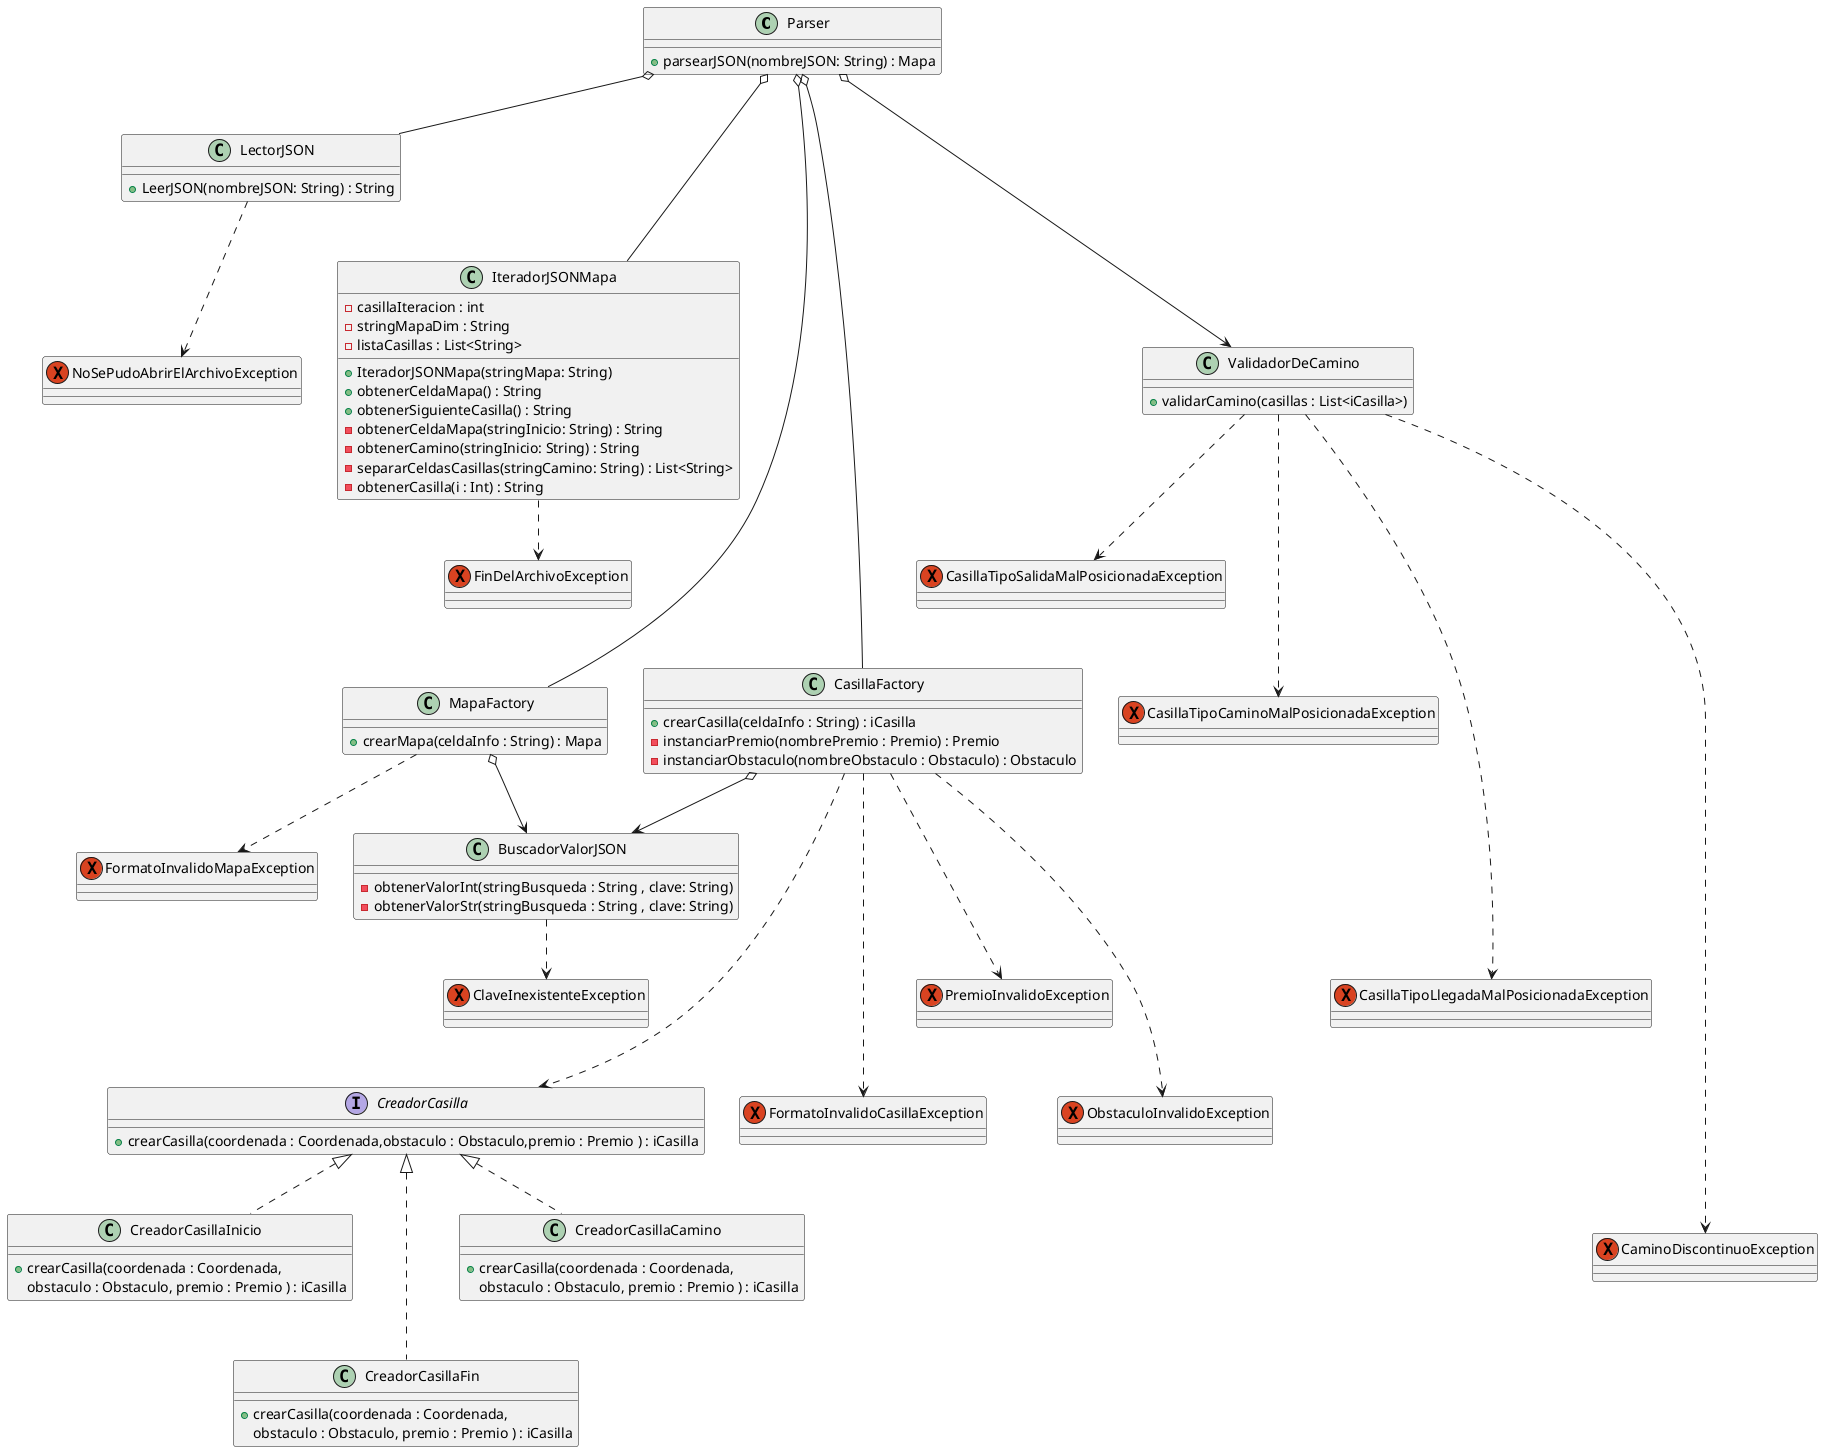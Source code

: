 @startuml
class Parser {

    + parsearJSON(nombreJSON: String) : Mapa

}

class LectorJSON {

    +LeerJSON(nombreJSON: String) : String


}

class IteradorJSONMapa {

    - casillaIteracion : int
    - stringMapaDim : String
    - listaCasillas : List<String>
    + IteradorJSONMapa(stringMapa: String)
    + obtenerCeldaMapa() : String
    + obtenerSiguienteCasilla() : String
    - obtenerCeldaMapa(stringInicio: String) : String
    - obtenerCamino(stringInicio: String) : String
    - separarCeldasCasillas(stringCamino: String) : List<String>
    - obtenerCasilla(i : Int) : String

}

class BuscadorValorJSON{

    - obtenerValorInt(stringBusqueda : String , clave: String)
    - obtenerValorStr(stringBusqueda : String , clave: String)

}

class MapaFactory{

    + crearMapa(celdaInfo : String) : Mapa

}

class CasillaFactory{

    + crearCasilla(celdaInfo : String) : iCasilla
    - instanciarPremio(nombrePremio : Premio) : Premio
    - instanciarObstaculo(nombreObstaculo : Obstaculo) : Obstaculo
}

class ValidadorDeCamino{

    +validarCamino(casillas : List<iCasilla>)

}

interface CreadorCasilla{

    + crearCasilla(coordenada : Coordenada,obstaculo : Obstaculo,premio : Premio ) : iCasilla

}

class CreadorCasillaInicio{
    + crearCasilla(coordenada : Coordenada, 
    obstaculo : Obstaculo, premio : Premio ) : iCasilla
}

class CreadorCasillaFin{
    + crearCasilla(coordenada : Coordenada, 
    obstaculo : Obstaculo, premio : Premio ) : iCasilla
}

class CreadorCasillaCamino{
    + crearCasilla(coordenada : Coordenada, 
    obstaculo : Obstaculo, premio : Premio ) : iCasilla
}

exception NoSePudoAbrirElArchivoException{}

exception FinDelArchivoException{}

exception FormatoInvalidoMapaException{}
exception FormatoInvalidoCasillaException{}
exception PremioInvalidoException{}
exception ObstaculoInvalidoException{}
exception ClaveInexistenteException{}

Parser o-- LectorJSON
LectorJSON .-> NoSePudoAbrirElArchivoException

Parser o--- IteradorJSONMapa
IteradorJSONMapa ..> FinDelArchivoException

Parser o----- MapaFactory
Parser o----- CasillaFactory

MapaFactory o--> BuscadorValorJSON
CasillaFactory o--> BuscadorValorJSON
BuscadorValorJSON ..> ClaveInexistenteException


CasillaFactory ....> CreadorCasilla
CreadorCasilla <|.. CreadorCasillaInicio
CreadorCasilla <|..  CreadorCasillaCamino
CreadorCasilla <|...  CreadorCasillaFin

CasillaFactory ....> FormatoInvalidoCasillaException
CasillaFactory ...> PremioInvalidoException
CasillaFactory ....> ObstaculoInvalidoException



MapaFactory ..> FormatoInvalidoMapaException

Parser o---> ValidadorDeCamino

exception CasillaTipoSalidaMalPosicionadaException{}
exception CasillaTipoCaminoMalPosicionadaException{}
exception CasillaTipoLlegadaMalPosicionadaException{}
exception CaminoDiscontinuoException{}

ValidadorDeCamino ..> CasillaTipoSalidaMalPosicionadaException
ValidadorDeCamino ...> CasillaTipoCaminoMalPosicionadaException
ValidadorDeCamino .....> CasillaTipoLlegadaMalPosicionadaException
ValidadorDeCamino .......> CaminoDiscontinuoException

@enduml
